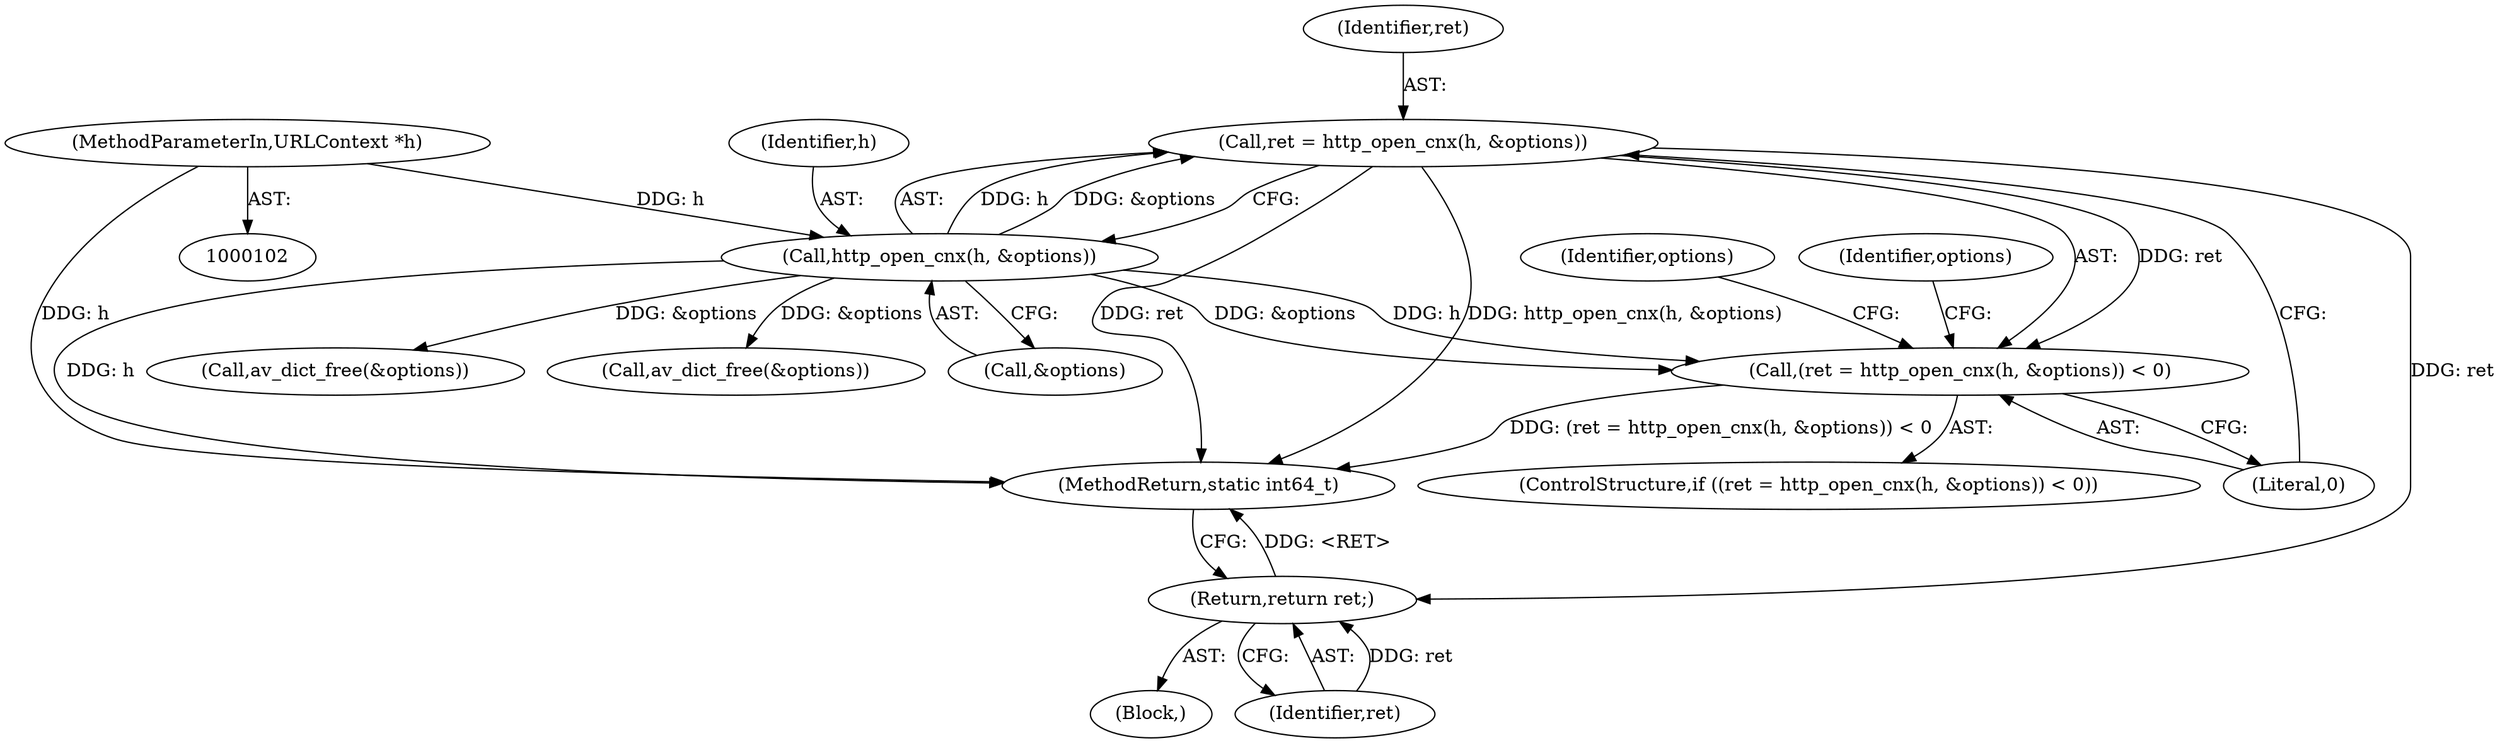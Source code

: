 digraph "0_FFmpeg_2a05c8f813de6f2278827734bf8102291e7484aa_5@API" {
"1000254" [label="(Call,ret = http_open_cnx(h, &options))"];
"1000256" [label="(Call,http_open_cnx(h, &options))"];
"1000103" [label="(MethodParameterIn,URLContext *h)"];
"1000253" [label="(Call,(ret = http_open_cnx(h, &options)) < 0)"];
"1000297" [label="(Return,return ret;)"];
"1000297" [label="(Return,return ret;)"];
"1000255" [label="(Identifier,ret)"];
"1000258" [label="(Call,&options)"];
"1000264" [label="(Identifier,options)"];
"1000299" [label="(Call,av_dict_free(&options))"];
"1000253" [label="(Call,(ret = http_open_cnx(h, &options)) < 0)"];
"1000252" [label="(ControlStructure,if ((ret = http_open_cnx(h, &options)) < 0))"];
"1000254" [label="(Call,ret = http_open_cnx(h, &options))"];
"1000301" [label="(Identifier,options)"];
"1000257" [label="(Identifier,h)"];
"1000103" [label="(MethodParameterIn,URLContext *h)"];
"1000261" [label="(Block,)"];
"1000256" [label="(Call,http_open_cnx(h, &options))"];
"1000260" [label="(Literal,0)"];
"1000306" [label="(MethodReturn,static int64_t)"];
"1000298" [label="(Identifier,ret)"];
"1000262" [label="(Call,av_dict_free(&options))"];
"1000254" -> "1000253"  [label="AST: "];
"1000254" -> "1000256"  [label="CFG: "];
"1000255" -> "1000254"  [label="AST: "];
"1000256" -> "1000254"  [label="AST: "];
"1000260" -> "1000254"  [label="CFG: "];
"1000254" -> "1000306"  [label="DDG: ret"];
"1000254" -> "1000306"  [label="DDG: http_open_cnx(h, &options)"];
"1000254" -> "1000253"  [label="DDG: ret"];
"1000256" -> "1000254"  [label="DDG: h"];
"1000256" -> "1000254"  [label="DDG: &options"];
"1000254" -> "1000297"  [label="DDG: ret"];
"1000256" -> "1000258"  [label="CFG: "];
"1000257" -> "1000256"  [label="AST: "];
"1000258" -> "1000256"  [label="AST: "];
"1000256" -> "1000306"  [label="DDG: h"];
"1000256" -> "1000253"  [label="DDG: h"];
"1000256" -> "1000253"  [label="DDG: &options"];
"1000103" -> "1000256"  [label="DDG: h"];
"1000256" -> "1000262"  [label="DDG: &options"];
"1000256" -> "1000299"  [label="DDG: &options"];
"1000103" -> "1000102"  [label="AST: "];
"1000103" -> "1000306"  [label="DDG: h"];
"1000253" -> "1000252"  [label="AST: "];
"1000253" -> "1000260"  [label="CFG: "];
"1000260" -> "1000253"  [label="AST: "];
"1000264" -> "1000253"  [label="CFG: "];
"1000301" -> "1000253"  [label="CFG: "];
"1000253" -> "1000306"  [label="DDG: (ret = http_open_cnx(h, &options)) < 0"];
"1000297" -> "1000261"  [label="AST: "];
"1000297" -> "1000298"  [label="CFG: "];
"1000298" -> "1000297"  [label="AST: "];
"1000306" -> "1000297"  [label="CFG: "];
"1000297" -> "1000306"  [label="DDG: <RET>"];
"1000298" -> "1000297"  [label="DDG: ret"];
}
